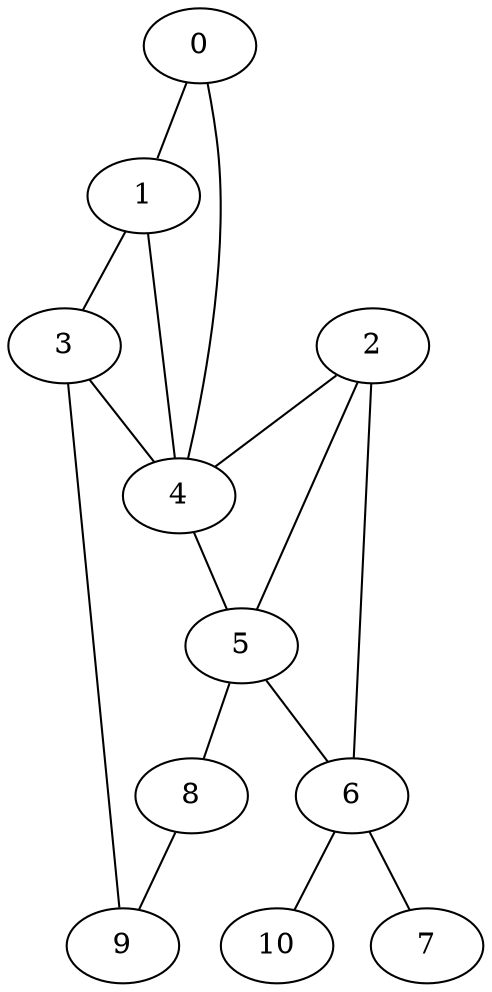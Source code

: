 graph G {
0;
1;
2;
3;
4;
5;
6;
7;
8;
9;
10;
0--4 ;
1--4 ;
2--4 ;
3--4 ;
0--1 ;
1--3 ;
4--5 ;
5--6 ;
6--7 ;
8--9 ;
3--9 ;
2--6 ;
5--8 ;
6--10 ;
2--5 ;
}
